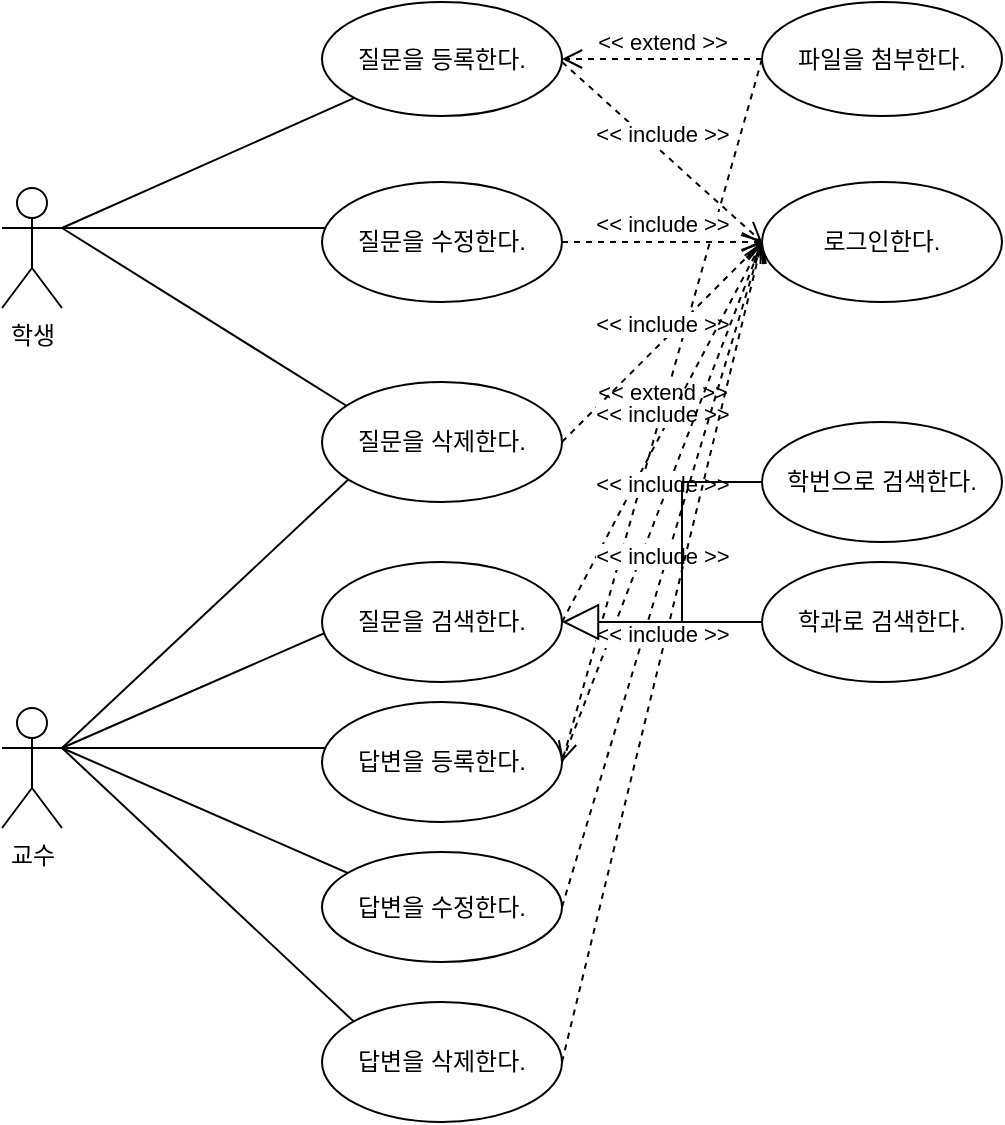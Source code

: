 <mxfile version="14.6.11" type="github">
  <diagram id="xFNOrWiRcgRYx5PrVdhh" name="Page-1">
    <mxGraphModel dx="1038" dy="548" grid="1" gridSize="10" guides="1" tooltips="1" connect="1" arrows="1" fold="1" page="1" pageScale="1" pageWidth="827" pageHeight="1169" math="0" shadow="0">
      <root>
        <mxCell id="0" />
        <mxCell id="1" parent="0" />
        <mxCell id="tzKKWCPiVwri3gs895Ib-1" value="학생" style="shape=umlActor;verticalLabelPosition=bottom;verticalAlign=top;html=1;outlineConnect=0;" vertex="1" parent="1">
          <mxGeometry x="90" y="203" width="30" height="60" as="geometry" />
        </mxCell>
        <mxCell id="tzKKWCPiVwri3gs895Ib-3" value="교수" style="shape=umlActor;verticalLabelPosition=bottom;verticalAlign=top;html=1;outlineConnect=0;" vertex="1" parent="1">
          <mxGeometry x="90" y="463" width="30" height="60" as="geometry" />
        </mxCell>
        <mxCell id="tzKKWCPiVwri3gs895Ib-4" value="" style="endArrow=none;html=1;" edge="1" parent="1" target="tzKKWCPiVwri3gs895Ib-12">
          <mxGeometry width="50" height="50" relative="1" as="geometry">
            <mxPoint x="120" y="223" as="sourcePoint" />
            <mxPoint x="280" y="123" as="targetPoint" />
          </mxGeometry>
        </mxCell>
        <mxCell id="tzKKWCPiVwri3gs895Ib-5" value="" style="endArrow=none;html=1;" edge="1" parent="1">
          <mxGeometry width="50" height="50" relative="1" as="geometry">
            <mxPoint x="120" y="223" as="sourcePoint" />
            <mxPoint x="280" y="223" as="targetPoint" />
          </mxGeometry>
        </mxCell>
        <mxCell id="tzKKWCPiVwri3gs895Ib-6" value="" style="endArrow=none;html=1;" edge="1" parent="1">
          <mxGeometry width="50" height="50" relative="1" as="geometry">
            <mxPoint x="120" y="223" as="sourcePoint" />
            <mxPoint x="280" y="323" as="targetPoint" />
          </mxGeometry>
        </mxCell>
        <mxCell id="tzKKWCPiVwri3gs895Ib-7" value="" style="endArrow=none;html=1;" edge="1" parent="1">
          <mxGeometry width="50" height="50" relative="1" as="geometry">
            <mxPoint x="120" y="483" as="sourcePoint" />
            <mxPoint x="280" y="333" as="targetPoint" />
          </mxGeometry>
        </mxCell>
        <mxCell id="tzKKWCPiVwri3gs895Ib-8" value="" style="endArrow=none;html=1;" edge="1" parent="1">
          <mxGeometry width="50" height="50" relative="1" as="geometry">
            <mxPoint x="120" y="483" as="sourcePoint" />
            <mxPoint x="280" y="413" as="targetPoint" />
          </mxGeometry>
        </mxCell>
        <mxCell id="tzKKWCPiVwri3gs895Ib-9" value="" style="endArrow=none;html=1;" edge="1" parent="1">
          <mxGeometry width="50" height="50" relative="1" as="geometry">
            <mxPoint x="120" y="483" as="sourcePoint" />
            <mxPoint x="280" y="483" as="targetPoint" />
          </mxGeometry>
        </mxCell>
        <mxCell id="tzKKWCPiVwri3gs895Ib-10" value="" style="endArrow=none;html=1;" edge="1" parent="1">
          <mxGeometry width="50" height="50" relative="1" as="geometry">
            <mxPoint x="120" y="483" as="sourcePoint" />
            <mxPoint x="280" y="553" as="targetPoint" />
          </mxGeometry>
        </mxCell>
        <mxCell id="tzKKWCPiVwri3gs895Ib-11" value="" style="endArrow=none;html=1;" edge="1" parent="1">
          <mxGeometry width="50" height="50" relative="1" as="geometry">
            <mxPoint x="120" y="483" as="sourcePoint" />
            <mxPoint x="280" y="633" as="targetPoint" />
          </mxGeometry>
        </mxCell>
        <mxCell id="tzKKWCPiVwri3gs895Ib-12" value="질문을 등록한다." style="ellipse;whiteSpace=wrap;html=1;" vertex="1" parent="1">
          <mxGeometry x="250" y="110" width="120" height="57" as="geometry" />
        </mxCell>
        <mxCell id="tzKKWCPiVwri3gs895Ib-13" value="질문을 수정한다." style="ellipse;whiteSpace=wrap;html=1;" vertex="1" parent="1">
          <mxGeometry x="250" y="200" width="120" height="60" as="geometry" />
        </mxCell>
        <mxCell id="tzKKWCPiVwri3gs895Ib-15" value="질문을 삭제한다." style="ellipse;whiteSpace=wrap;html=1;" vertex="1" parent="1">
          <mxGeometry x="250" y="300" width="120" height="60" as="geometry" />
        </mxCell>
        <mxCell id="tzKKWCPiVwri3gs895Ib-16" value="질문을 검색한다." style="ellipse;whiteSpace=wrap;html=1;" vertex="1" parent="1">
          <mxGeometry x="250" y="390" width="120" height="60" as="geometry" />
        </mxCell>
        <mxCell id="tzKKWCPiVwri3gs895Ib-18" value="답변을 등록한다." style="ellipse;whiteSpace=wrap;html=1;" vertex="1" parent="1">
          <mxGeometry x="250" y="460" width="120" height="60" as="geometry" />
        </mxCell>
        <mxCell id="tzKKWCPiVwri3gs895Ib-19" value="답변을 수정한다." style="ellipse;whiteSpace=wrap;html=1;" vertex="1" parent="1">
          <mxGeometry x="250" y="535" width="120" height="55" as="geometry" />
        </mxCell>
        <mxCell id="tzKKWCPiVwri3gs895Ib-20" value="답변을 삭제한다." style="ellipse;whiteSpace=wrap;html=1;" vertex="1" parent="1">
          <mxGeometry x="250" y="610" width="120" height="60" as="geometry" />
        </mxCell>
        <mxCell id="tzKKWCPiVwri3gs895Ib-21" value="파일을 첨부한다." style="ellipse;whiteSpace=wrap;html=1;" vertex="1" parent="1">
          <mxGeometry x="470" y="110" width="120" height="57" as="geometry" />
        </mxCell>
        <mxCell id="tzKKWCPiVwri3gs895Ib-25" value="&amp;lt;&amp;lt; extend &amp;gt;&amp;gt;" style="html=1;verticalAlign=bottom;endArrow=open;dashed=1;endSize=8;exitX=0;exitY=0.5;exitDx=0;exitDy=0;entryX=1;entryY=0.5;entryDx=0;entryDy=0;" edge="1" parent="1" source="tzKKWCPiVwri3gs895Ib-21" target="tzKKWCPiVwri3gs895Ib-12">
          <mxGeometry relative="1" as="geometry">
            <mxPoint x="454" y="240" as="sourcePoint" />
            <mxPoint x="374" y="240" as="targetPoint" />
          </mxGeometry>
        </mxCell>
        <mxCell id="tzKKWCPiVwri3gs895Ib-26" value="&amp;lt;&amp;lt; extend &amp;gt;&amp;gt;" style="html=1;verticalAlign=bottom;endArrow=open;dashed=1;endSize=8;exitX=0;exitY=0.5;exitDx=0;exitDy=0;entryX=1;entryY=0.5;entryDx=0;entryDy=0;" edge="1" parent="1" source="tzKKWCPiVwri3gs895Ib-21" target="tzKKWCPiVwri3gs895Ib-18">
          <mxGeometry relative="1" as="geometry">
            <mxPoint x="560" y="350" as="sourcePoint" />
            <mxPoint x="480" y="350" as="targetPoint" />
          </mxGeometry>
        </mxCell>
        <mxCell id="tzKKWCPiVwri3gs895Ib-27" value="&amp;lt;&amp;lt; include &amp;gt;&amp;gt;" style="html=1;verticalAlign=bottom;endArrow=open;dashed=1;endSize=8;entryX=0;entryY=0.5;entryDx=0;entryDy=0;" edge="1" parent="1" target="tzKKWCPiVwri3gs895Ib-28">
          <mxGeometry relative="1" as="geometry">
            <mxPoint x="370" y="140" as="sourcePoint" />
            <mxPoint x="480" y="350" as="targetPoint" />
          </mxGeometry>
        </mxCell>
        <mxCell id="tzKKWCPiVwri3gs895Ib-28" value="로그인한다." style="ellipse;whiteSpace=wrap;html=1;" vertex="1" parent="1">
          <mxGeometry x="470" y="200" width="120" height="60" as="geometry" />
        </mxCell>
        <mxCell id="tzKKWCPiVwri3gs895Ib-29" value="&amp;lt;&amp;lt; include &amp;gt;&amp;gt;" style="html=1;verticalAlign=bottom;endArrow=open;dashed=1;endSize=8;exitX=1;exitY=0.5;exitDx=0;exitDy=0;entryX=0;entryY=0.5;entryDx=0;entryDy=0;" edge="1" parent="1" source="tzKKWCPiVwri3gs895Ib-13" target="tzKKWCPiVwri3gs895Ib-28">
          <mxGeometry relative="1" as="geometry">
            <mxPoint x="560" y="350" as="sourcePoint" />
            <mxPoint x="480" y="350" as="targetPoint" />
          </mxGeometry>
        </mxCell>
        <mxCell id="tzKKWCPiVwri3gs895Ib-30" value="&amp;lt;&amp;lt; include &amp;gt;&amp;gt;" style="html=1;verticalAlign=bottom;endArrow=open;dashed=1;endSize=8;exitX=1;exitY=0.5;exitDx=0;exitDy=0;" edge="1" parent="1" source="tzKKWCPiVwri3gs895Ib-15">
          <mxGeometry relative="1" as="geometry">
            <mxPoint x="560" y="350" as="sourcePoint" />
            <mxPoint x="470" y="230" as="targetPoint" />
          </mxGeometry>
        </mxCell>
        <mxCell id="tzKKWCPiVwri3gs895Ib-31" value="&amp;lt;&amp;lt; include &amp;gt;&amp;gt;" style="html=1;verticalAlign=bottom;endArrow=open;dashed=1;endSize=8;exitX=1;exitY=0.5;exitDx=0;exitDy=0;entryX=0;entryY=0.5;entryDx=0;entryDy=0;" edge="1" parent="1" source="tzKKWCPiVwri3gs895Ib-16" target="tzKKWCPiVwri3gs895Ib-28">
          <mxGeometry relative="1" as="geometry">
            <mxPoint x="560" y="350" as="sourcePoint" />
            <mxPoint x="480" y="350" as="targetPoint" />
          </mxGeometry>
        </mxCell>
        <mxCell id="tzKKWCPiVwri3gs895Ib-32" value="&amp;lt;&amp;lt; include &amp;gt;&amp;gt;" style="html=1;verticalAlign=bottom;endArrow=open;dashed=1;endSize=8;exitX=1;exitY=0.5;exitDx=0;exitDy=0;" edge="1" parent="1" source="tzKKWCPiVwri3gs895Ib-18">
          <mxGeometry relative="1" as="geometry">
            <mxPoint x="560" y="350" as="sourcePoint" />
            <mxPoint x="470" y="230" as="targetPoint" />
          </mxGeometry>
        </mxCell>
        <mxCell id="tzKKWCPiVwri3gs895Ib-33" value="&amp;lt;&amp;lt; include &amp;gt;&amp;gt;" style="html=1;verticalAlign=bottom;endArrow=open;dashed=1;endSize=8;exitX=1;exitY=0.5;exitDx=0;exitDy=0;" edge="1" parent="1" source="tzKKWCPiVwri3gs895Ib-19">
          <mxGeometry relative="1" as="geometry">
            <mxPoint x="560" y="350" as="sourcePoint" />
            <mxPoint x="470" y="230" as="targetPoint" />
          </mxGeometry>
        </mxCell>
        <mxCell id="tzKKWCPiVwri3gs895Ib-34" value="&amp;lt;&amp;lt; include &amp;gt;&amp;gt;" style="html=1;verticalAlign=bottom;endArrow=open;dashed=1;endSize=8;exitX=1;exitY=0.5;exitDx=0;exitDy=0;entryX=0;entryY=0.5;entryDx=0;entryDy=0;" edge="1" parent="1" source="tzKKWCPiVwri3gs895Ib-20" target="tzKKWCPiVwri3gs895Ib-28">
          <mxGeometry relative="1" as="geometry">
            <mxPoint x="560" y="350" as="sourcePoint" />
            <mxPoint x="480" y="350" as="targetPoint" />
          </mxGeometry>
        </mxCell>
        <mxCell id="tzKKWCPiVwri3gs895Ib-35" value="학과로 검색한다." style="ellipse;whiteSpace=wrap;html=1;" vertex="1" parent="1">
          <mxGeometry x="470" y="390" width="120" height="60" as="geometry" />
        </mxCell>
        <mxCell id="tzKKWCPiVwri3gs895Ib-36" value="학번으로 검색한다." style="ellipse;whiteSpace=wrap;html=1;" vertex="1" parent="1">
          <mxGeometry x="470" y="320" width="120" height="60" as="geometry" />
        </mxCell>
        <mxCell id="tzKKWCPiVwri3gs895Ib-37" value="" style="endArrow=block;endSize=16;endFill=0;html=1;exitX=0;exitY=0.5;exitDx=0;exitDy=0;entryX=1;entryY=0.5;entryDx=0;entryDy=0;" edge="1" parent="1" source="tzKKWCPiVwri3gs895Ib-35" target="tzKKWCPiVwri3gs895Ib-16">
          <mxGeometry width="160" relative="1" as="geometry">
            <mxPoint x="440" y="470" as="sourcePoint" />
            <mxPoint x="600" y="470" as="targetPoint" />
          </mxGeometry>
        </mxCell>
        <mxCell id="tzKKWCPiVwri3gs895Ib-40" value="" style="shape=partialRectangle;whiteSpace=wrap;html=1;bottom=0;right=0;fillColor=none;" vertex="1" parent="1">
          <mxGeometry x="430" y="350" width="40" height="70" as="geometry" />
        </mxCell>
      </root>
    </mxGraphModel>
  </diagram>
</mxfile>
